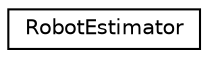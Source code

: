 digraph "Graphical Class Hierarchy"
{
  edge [fontname="Helvetica",fontsize="10",labelfontname="Helvetica",labelfontsize="10"];
  node [fontname="Helvetica",fontsize="10",shape=record];
  rankdir="LR";
  Node0 [label="RobotEstimator",height=0.2,width=0.4,color="black", fillcolor="white", style="filled",URL="$class_robot_estimator.html"];
}
